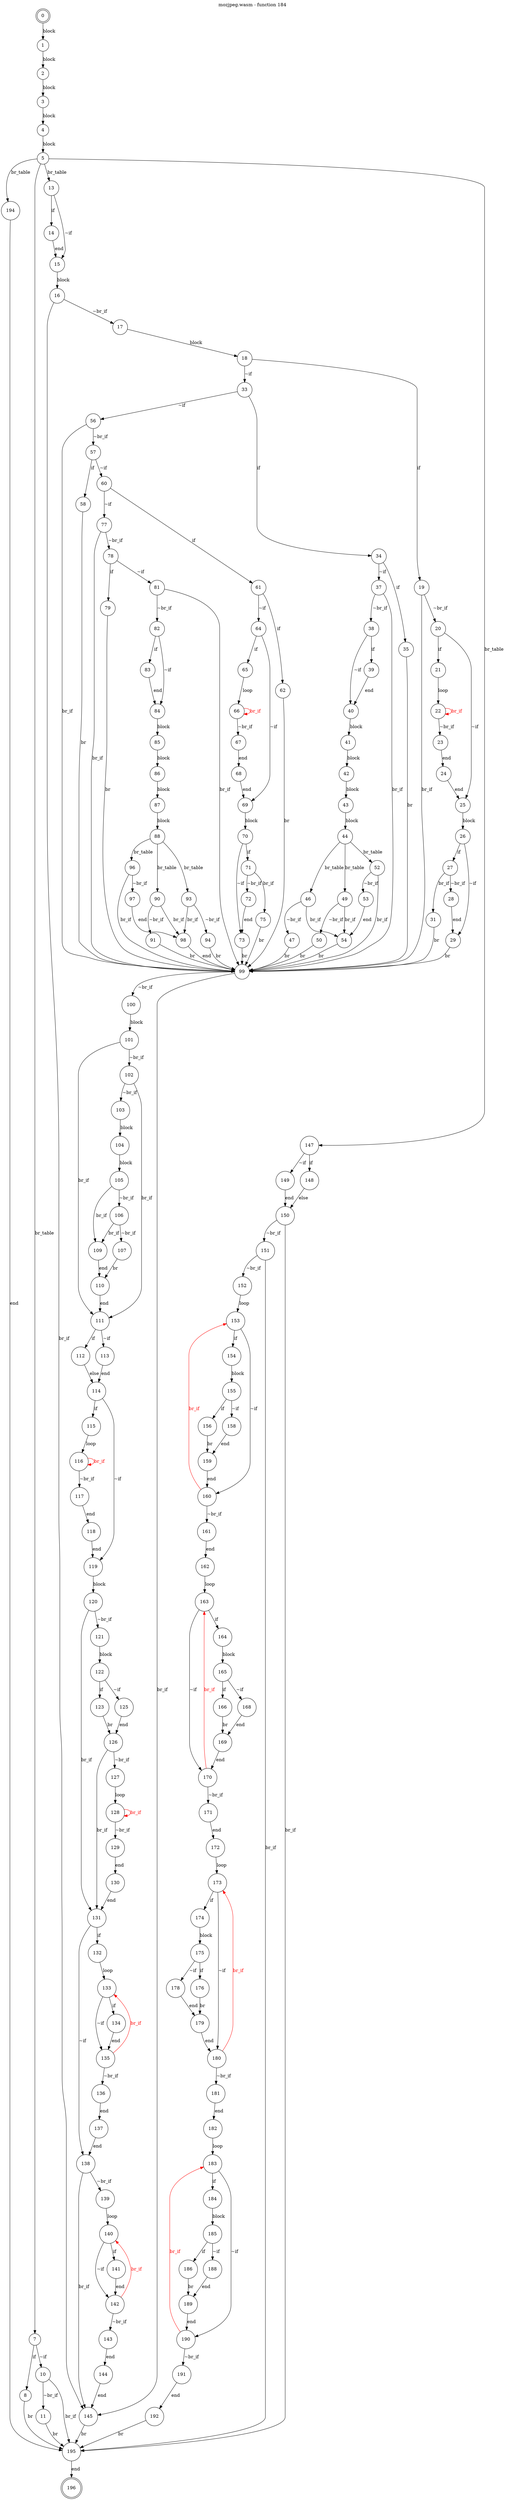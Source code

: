 digraph finite_state_machine {
    label = "mozjpeg.wasm - function 184"
    labelloc =  t
    labelfontsize = 16
    labelfontcolor = black
    labelfontname = "Helvetica"
    node [shape = doublecircle]; 0 196;
    node [shape = circle];
    0 -> 1[label="block"];
    1 -> 2[label="block"];
    2 -> 3[label="block"];
    3 -> 4[label="block"];
    4 -> 5[label="block"];
    5 -> 7[label="br_table"];
    5 -> 194[label="br_table"];
    5 -> 13[label="br_table"];
    5 -> 147[label="br_table"];
    7 -> 8[label="if"];
    7 -> 10[label="~if"];
    8 -> 195[label="br"];
    10 -> 11[label="~br_if"];
    10 -> 195[label="br_if"];
    11 -> 195[label="br"];
    13 -> 14[label="if"];
    13 -> 15[label="~if"];
    14 -> 15[label="end"];
    15 -> 16[label="block"];
    16 -> 17[label="~br_if"];
    16 -> 145[label="br_if"];
    17 -> 18[label="block"];
    18 -> 19[label="if"];
    18 -> 33[label="~if"];
    19 -> 20[label="~br_if"];
    19 -> 99[label="br_if"];
    20 -> 21[label="if"];
    20 -> 25[label="~if"];
    21 -> 22[label="loop"];
    22 -> 23[label="~br_if"];
    22 -> 22[color="red" fontcolor="red" label="br_if"];
    23 -> 24[label="end"];
    24 -> 25[label="end"];
    25 -> 26[label="block"];
    26 -> 27[label="if"];
    26 -> 29[label="~if"];
    27 -> 28[label="~br_if"];
    27 -> 31[label="br_if"];
    28 -> 29[label="end"];
    29 -> 99[label="br"];
    31 -> 99[label="br"];
    33 -> 34[label="if"];
    33 -> 56[label="~if"];
    34 -> 35[label="if"];
    34 -> 37[label="~if"];
    35 -> 99[label="br"];
    37 -> 38[label="~br_if"];
    37 -> 99[label="br_if"];
    38 -> 39[label="if"];
    38 -> 40[label="~if"];
    39 -> 40[label="end"];
    40 -> 41[label="block"];
    41 -> 42[label="block"];
    42 -> 43[label="block"];
    43 -> 44[label="block"];
    44 -> 46[label="br_table"];
    44 -> 49[label="br_table"];
    44 -> 52[label="br_table"];
    46 -> 47[label="~br_if"];
    46 -> 54[label="br_if"];
    47 -> 99[label="br"];
    49 -> 50[label="~br_if"];
    49 -> 54[label="br_if"];
    50 -> 99[label="br"];
    52 -> 53[label="~br_if"];
    52 -> 99[label="br_if"];
    53 -> 54[label="end"];
    54 -> 99[label="br"];
    56 -> 57[label="~br_if"];
    56 -> 99[label="br_if"];
    57 -> 58[label="if"];
    57 -> 60[label="~if"];
    58 -> 99[label="br"];
    60 -> 61[label="if"];
    60 -> 77[label="~if"];
    61 -> 62[label="if"];
    61 -> 64[label="~if"];
    62 -> 99[label="br"];
    64 -> 65[label="if"];
    64 -> 69[label="~if"];
    65 -> 66[label="loop"];
    66 -> 67[label="~br_if"];
    66 -> 66[color="red" fontcolor="red" label="br_if"];
    67 -> 68[label="end"];
    68 -> 69[label="end"];
    69 -> 70[label="block"];
    70 -> 71[label="if"];
    70 -> 73[label="~if"];
    71 -> 72[label="~br_if"];
    71 -> 75[label="br_if"];
    72 -> 73[label="end"];
    73 -> 99[label="br"];
    75 -> 99[label="br"];
    77 -> 78[label="~br_if"];
    77 -> 99[label="br_if"];
    78 -> 79[label="if"];
    78 -> 81[label="~if"];
    79 -> 99[label="br"];
    81 -> 82[label="~br_if"];
    81 -> 99[label="br_if"];
    82 -> 83[label="if"];
    82 -> 84[label="~if"];
    83 -> 84[label="end"];
    84 -> 85[label="block"];
    85 -> 86[label="block"];
    86 -> 87[label="block"];
    87 -> 88[label="block"];
    88 -> 90[label="br_table"];
    88 -> 93[label="br_table"];
    88 -> 96[label="br_table"];
    90 -> 91[label="~br_if"];
    90 -> 98[label="br_if"];
    91 -> 99[label="br"];
    93 -> 94[label="~br_if"];
    93 -> 98[label="br_if"];
    94 -> 99[label="br"];
    96 -> 97[label="~br_if"];
    96 -> 99[label="br_if"];
    97 -> 98[label="end"];
    98 -> 99[label="end"];
    99 -> 100[label="~br_if"];
    99 -> 145[label="br_if"];
    100 -> 101[label="block"];
    101 -> 102[label="~br_if"];
    101 -> 111[label="br_if"];
    102 -> 103[label="~br_if"];
    102 -> 111[label="br_if"];
    103 -> 104[label="block"];
    104 -> 105[label="block"];
    105 -> 106[label="~br_if"];
    105 -> 109[label="br_if"];
    106 -> 107[label="~br_if"];
    106 -> 109[label="br_if"];
    107 -> 110[label="br"];
    109 -> 110[label="end"];
    110 -> 111[label="end"];
    111 -> 112[label="if"];
    111 -> 113[label="~if"];
    112 -> 114[label="else"];
    113 -> 114[label="end"];
    114 -> 115[label="if"];
    114 -> 119[label="~if"];
    115 -> 116[label="loop"];
    116 -> 117[label="~br_if"];
    116 -> 116[color="red" fontcolor="red" label="br_if"];
    117 -> 118[label="end"];
    118 -> 119[label="end"];
    119 -> 120[label="block"];
    120 -> 121[label="~br_if"];
    120 -> 131[label="br_if"];
    121 -> 122[label="block"];
    122 -> 123[label="if"];
    122 -> 125[label="~if"];
    123 -> 126[label="br"];
    125 -> 126[label="end"];
    126 -> 127[label="~br_if"];
    126 -> 131[label="br_if"];
    127 -> 128[label="loop"];
    128 -> 129[label="~br_if"];
    128 -> 128[color="red" fontcolor="red" label="br_if"];
    129 -> 130[label="end"];
    130 -> 131[label="end"];
    131 -> 132[label="if"];
    131 -> 138[label="~if"];
    132 -> 133[label="loop"];
    133 -> 134[label="if"];
    133 -> 135[label="~if"];
    134 -> 135[label="end"];
    135 -> 136[label="~br_if"];
    135 -> 133[color="red" fontcolor="red" label="br_if"];
    136 -> 137[label="end"];
    137 -> 138[label="end"];
    138 -> 139[label="~br_if"];
    138 -> 145[label="br_if"];
    139 -> 140[label="loop"];
    140 -> 141[label="if"];
    140 -> 142[label="~if"];
    141 -> 142[label="end"];
    142 -> 143[label="~br_if"];
    142 -> 140[color="red" fontcolor="red" label="br_if"];
    143 -> 144[label="end"];
    144 -> 145[label="end"];
    145 -> 195[label="br"];
    147 -> 148[label="if"];
    147 -> 149[label="~if"];
    148 -> 150[label="else"];
    149 -> 150[label="end"];
    150 -> 151[label="~br_if"];
    150 -> 195[label="br_if"];
    151 -> 152[label="~br_if"];
    151 -> 195[label="br_if"];
    152 -> 153[label="loop"];
    153 -> 154[label="if"];
    153 -> 160[label="~if"];
    154 -> 155[label="block"];
    155 -> 156[label="if"];
    155 -> 158[label="~if"];
    156 -> 159[label="br"];
    158 -> 159[label="end"];
    159 -> 160[label="end"];
    160 -> 161[label="~br_if"];
    160 -> 153[color="red" fontcolor="red" label="br_if"];
    161 -> 162[label="end"];
    162 -> 163[label="loop"];
    163 -> 164[label="if"];
    163 -> 170[label="~if"];
    164 -> 165[label="block"];
    165 -> 166[label="if"];
    165 -> 168[label="~if"];
    166 -> 169[label="br"];
    168 -> 169[label="end"];
    169 -> 170[label="end"];
    170 -> 171[label="~br_if"];
    170 -> 163[color="red" fontcolor="red" label="br_if"];
    171 -> 172[label="end"];
    172 -> 173[label="loop"];
    173 -> 174[label="if"];
    173 -> 180[label="~if"];
    174 -> 175[label="block"];
    175 -> 176[label="if"];
    175 -> 178[label="~if"];
    176 -> 179[label="br"];
    178 -> 179[label="end"];
    179 -> 180[label="end"];
    180 -> 181[label="~br_if"];
    180 -> 173[color="red" fontcolor="red" label="br_if"];
    181 -> 182[label="end"];
    182 -> 183[label="loop"];
    183 -> 184[label="if"];
    183 -> 190[label="~if"];
    184 -> 185[label="block"];
    185 -> 186[label="if"];
    185 -> 188[label="~if"];
    186 -> 189[label="br"];
    188 -> 189[label="end"];
    189 -> 190[label="end"];
    190 -> 191[label="~br_if"];
    190 -> 183[color="red" fontcolor="red" label="br_if"];
    191 -> 192[label="end"];
    192 -> 195[label="br"];
    194 -> 195[label="end"];
    195 -> 196[label="end"];
}
